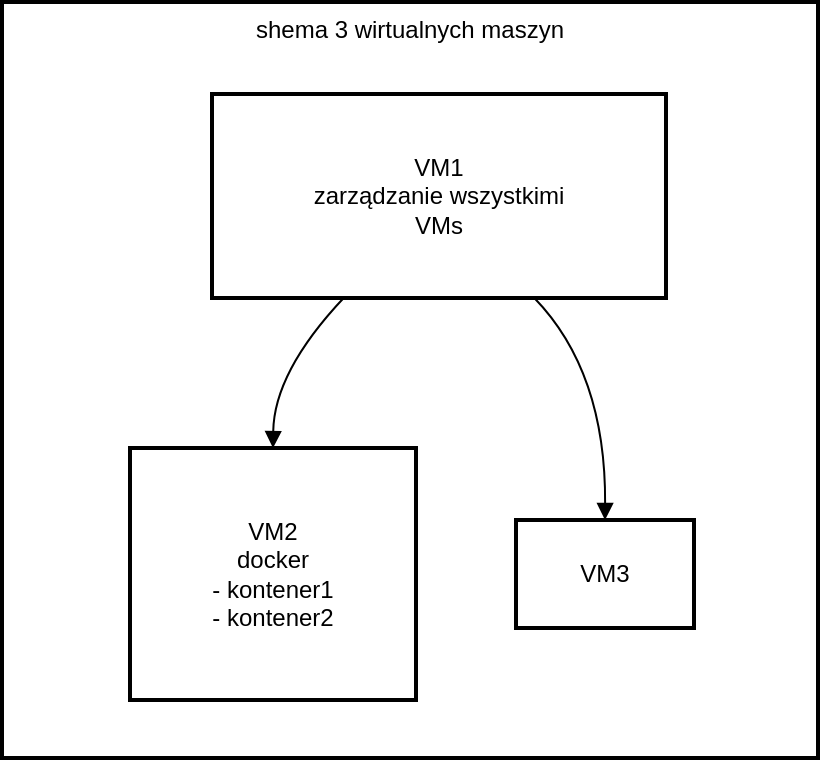 <mxfile version="26.1.3">
  <diagram name="Strona-1" id="gfAtnvHr71VQicL1DqJd">
    <mxGraphModel>
      <root>
        <mxCell id="0" />
        <mxCell id="1" parent="0" />
        <mxCell id="2" value="shema 3 wirtualnych maszyn" style="whiteSpace=wrap;strokeWidth=2;verticalAlign=top;" vertex="1" parent="1">
          <mxGeometry x="8" y="8" width="408" height="378" as="geometry" />
        </mxCell>
        <mxCell id="3" value="VM1&#xa;zarządzanie wszystkimi&#xa;VMs" style="whiteSpace=wrap;strokeWidth=2;" vertex="1" parent="2">
          <mxGeometry x="105" y="46" width="227" height="102" as="geometry" />
        </mxCell>
        <mxCell id="4" value="VM2&#xa;docker&#xa;- kontener1&#xa;- kontener2" style="whiteSpace=wrap;strokeWidth=2;" vertex="1" parent="2">
          <mxGeometry x="64" y="223" width="143" height="126" as="geometry" />
        </mxCell>
        <mxCell id="5" value="VM3" style="whiteSpace=wrap;strokeWidth=2;" vertex="1" parent="2">
          <mxGeometry x="257" y="259" width="89" height="54" as="geometry" />
        </mxCell>
        <mxCell id="6" value="" style="curved=1;startArrow=none;endArrow=block;exitX=0.29;exitY=1;entryX=0.5;entryY=0;" edge="1" parent="2" source="3" target="4">
          <mxGeometry relative="1" as="geometry">
            <Array as="points">
              <mxPoint x="136" y="185" />
            </Array>
          </mxGeometry>
        </mxCell>
        <mxCell id="7" value="" style="curved=1;startArrow=none;endArrow=block;exitX=0.71;exitY=1;entryX=0.5;entryY=-0.01;" edge="1" parent="2" source="3" target="5">
          <mxGeometry relative="1" as="geometry">
            <Array as="points">
              <mxPoint x="302" y="185" />
            </Array>
          </mxGeometry>
        </mxCell>
      </root>
    </mxGraphModel>
  </diagram>
</mxfile>
